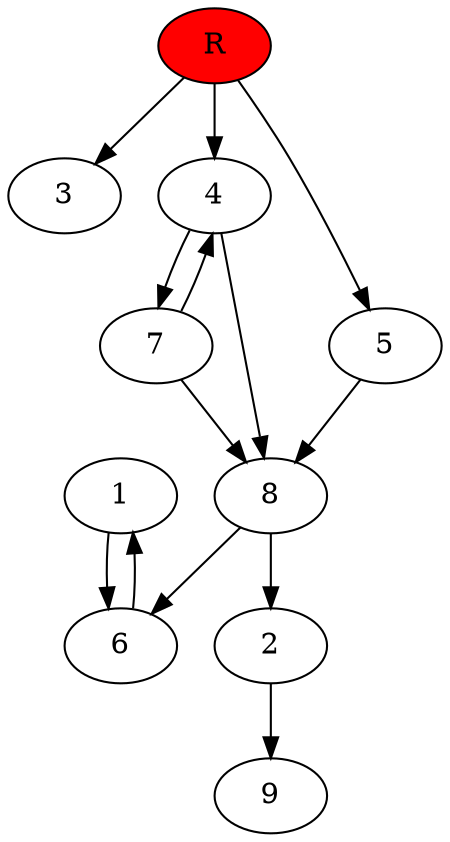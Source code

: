 digraph prb12127 {
	1
	2
	3
	4
	5
	6
	7
	8
	R [fillcolor="#ff0000" style=filled]
	1 -> 6
	2 -> 9
	4 -> 7
	4 -> 8
	5 -> 8
	6 -> 1
	7 -> 4
	7 -> 8
	8 -> 2
	8 -> 6
	R -> 3
	R -> 4
	R -> 5
}
